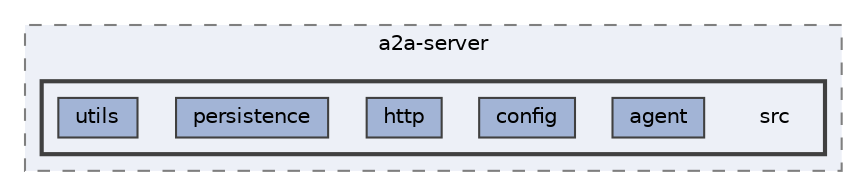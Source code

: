 digraph "packages/a2a-server/src"
{
 // LATEX_PDF_SIZE
  bgcolor="transparent";
  edge [fontname=Helvetica,fontsize=10,labelfontname=Helvetica,labelfontsize=10];
  node [fontname=Helvetica,fontsize=10,shape=box,height=0.2,width=0.4];
  compound=true
  subgraph clusterdir_6c7651225752d0e6364a904df2d8a2b9 {
    graph [ bgcolor="#edf0f7", pencolor="grey50", label="a2a-server", fontname=Helvetica,fontsize=10 style="filled,dashed", URL="dir_6c7651225752d0e6364a904df2d8a2b9.html",tooltip=""]
  subgraph clusterdir_b34abed19a4e75dffdb9005da2b95957 {
    graph [ bgcolor="#edf0f7", pencolor="grey25", label="", fontname=Helvetica,fontsize=10 style="filled,bold", URL="dir_b34abed19a4e75dffdb9005da2b95957.html",tooltip=""]
    dir_b34abed19a4e75dffdb9005da2b95957 [shape=plaintext, label="src"];
  dir_de0cea90d889e17c52638ead197152b7 [label="agent", fillcolor="#a2b4d6", color="grey25", style="filled", URL="dir_de0cea90d889e17c52638ead197152b7.html",tooltip=""];
  dir_2f02c97ba5047c8e7d6def75c18d128a [label="config", fillcolor="#a2b4d6", color="grey25", style="filled", URL="dir_2f02c97ba5047c8e7d6def75c18d128a.html",tooltip=""];
  dir_dee882240e541984b08196007e6e6087 [label="http", fillcolor="#a2b4d6", color="grey25", style="filled", URL="dir_dee882240e541984b08196007e6e6087.html",tooltip=""];
  dir_938d9e34acdeb8a564ee2f547b8925f7 [label="persistence", fillcolor="#a2b4d6", color="grey25", style="filled", URL="dir_938d9e34acdeb8a564ee2f547b8925f7.html",tooltip=""];
  dir_418b26fab7d54fa7a27952777f3a57b4 [label="utils", fillcolor="#a2b4d6", color="grey25", style="filled", URL="dir_418b26fab7d54fa7a27952777f3a57b4.html",tooltip=""];
  }
  }
}

